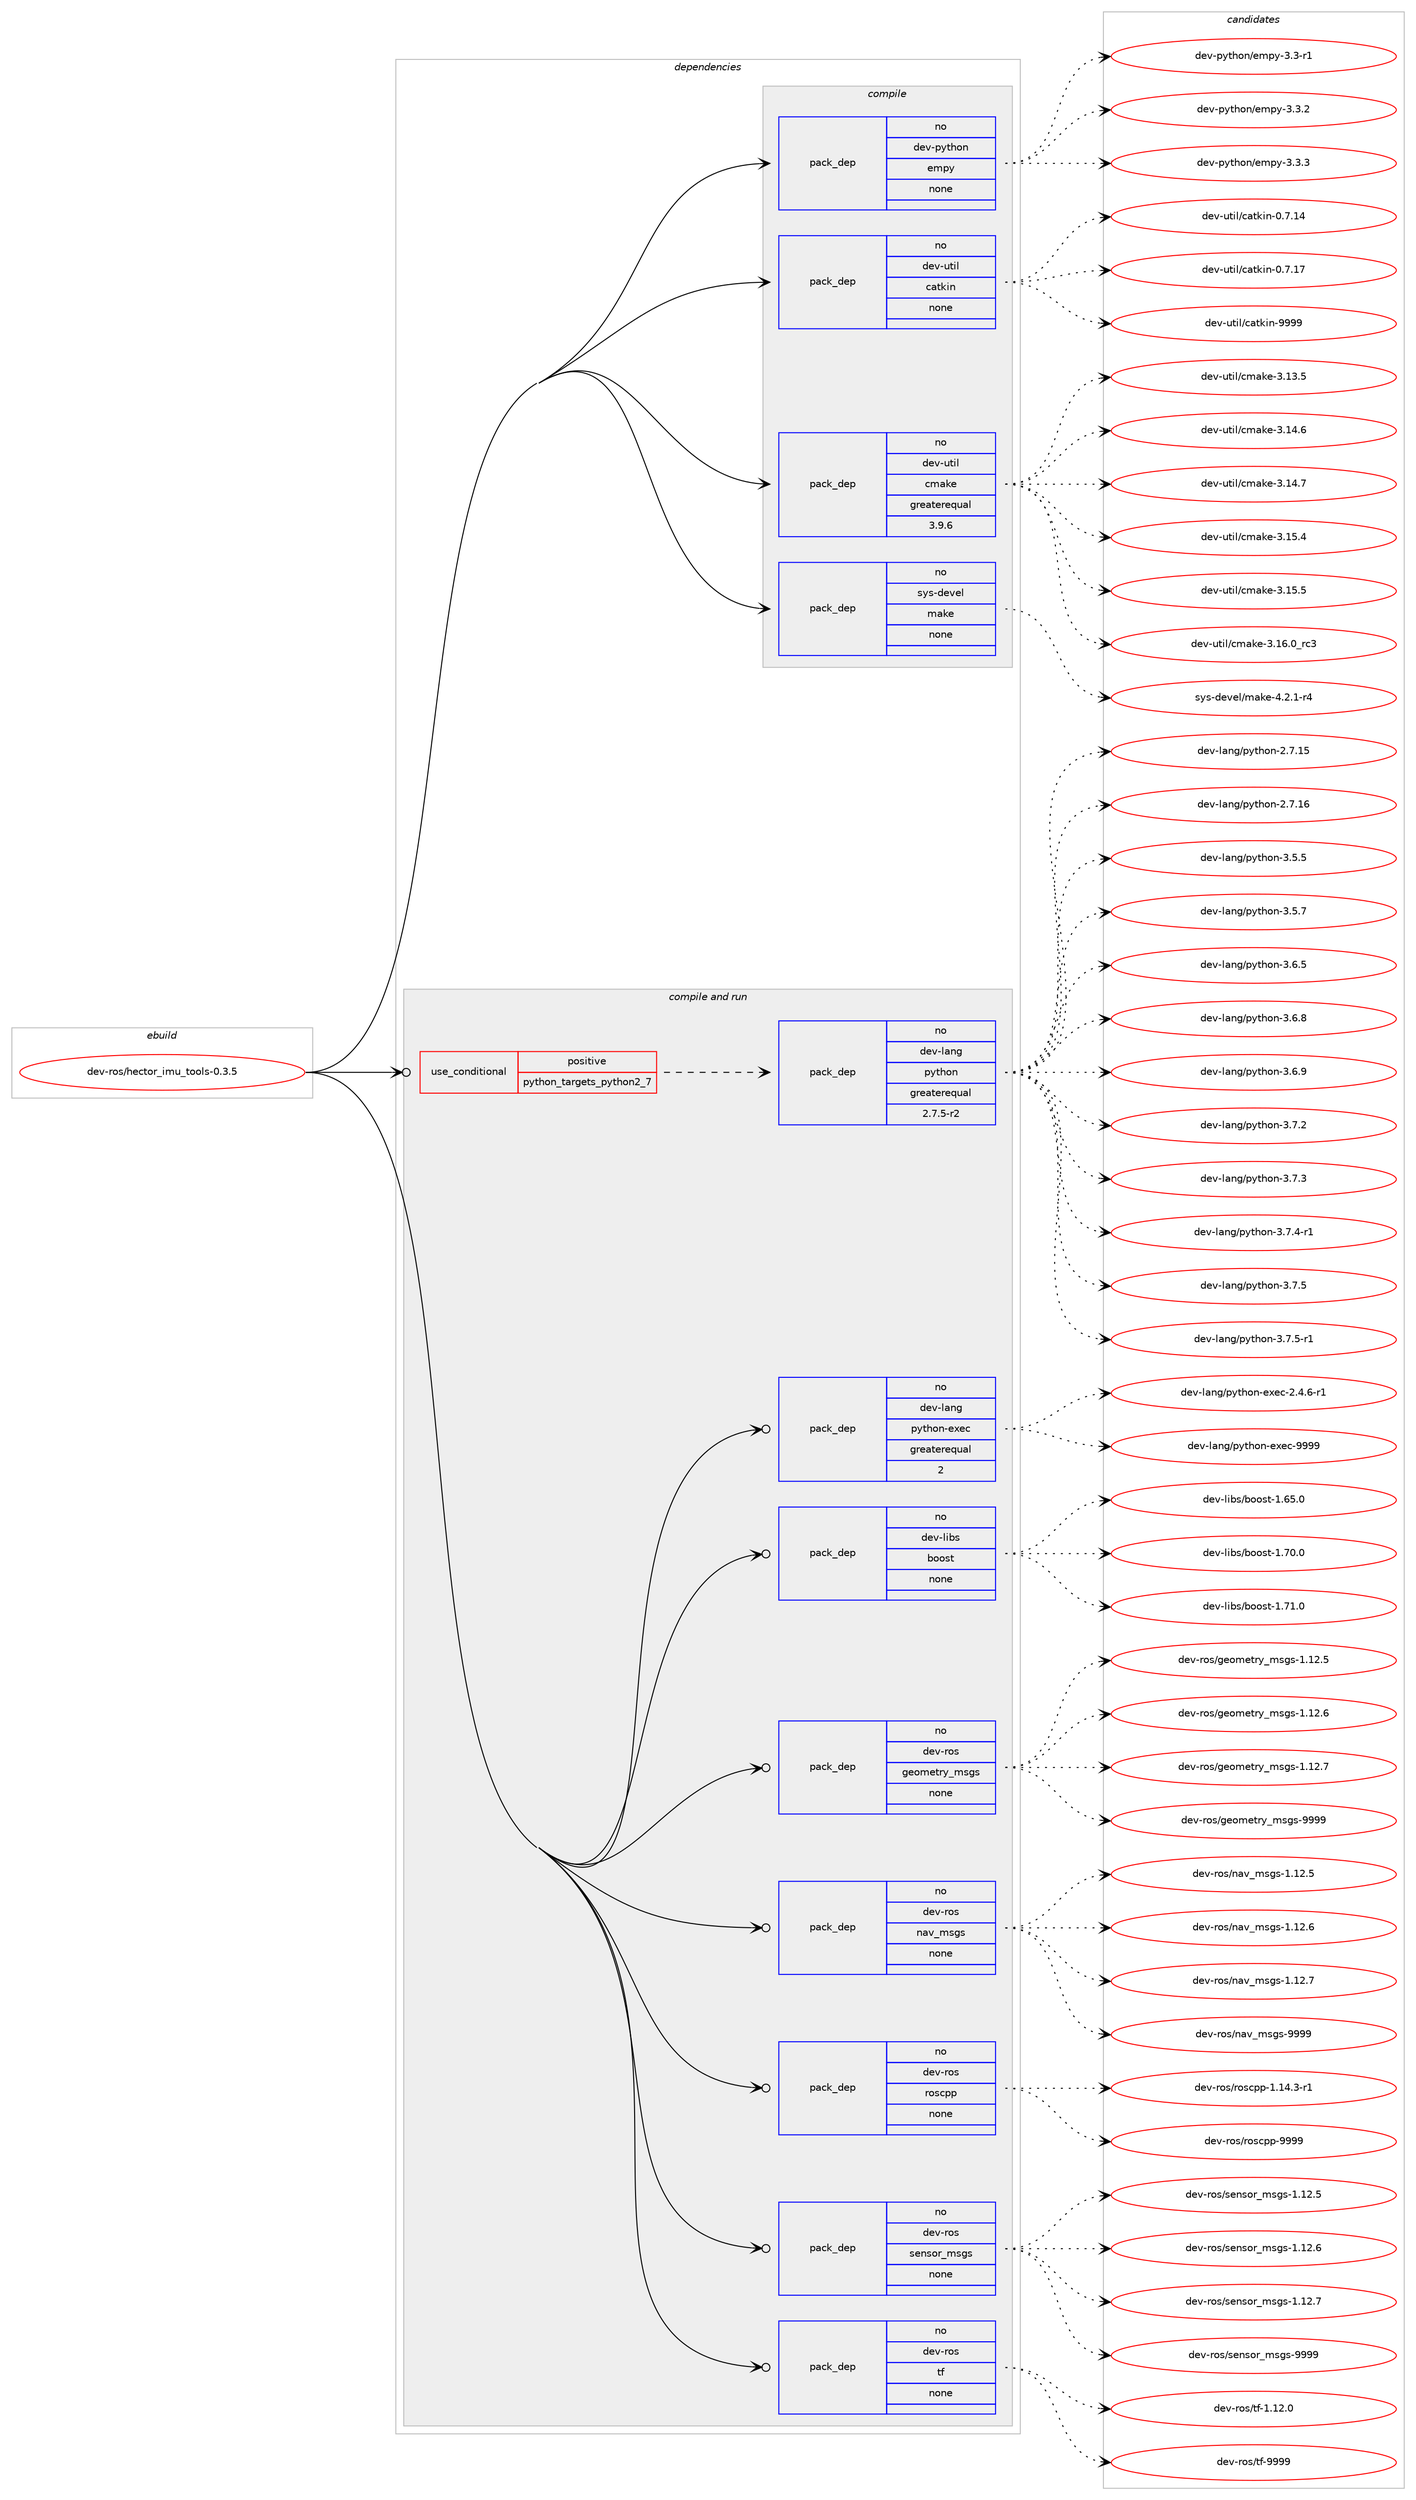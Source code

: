 digraph prolog {

# *************
# Graph options
# *************

newrank=true;
concentrate=true;
compound=true;
graph [rankdir=LR,fontname=Helvetica,fontsize=10,ranksep=1.5];#, ranksep=2.5, nodesep=0.2];
edge  [arrowhead=vee];
node  [fontname=Helvetica,fontsize=10];

# **********
# The ebuild
# **********

subgraph cluster_leftcol {
color=gray;
rank=same;
label=<<i>ebuild</i>>;
id [label="dev-ros/hector_imu_tools-0.3.5", color=red, width=4, href="../dev-ros/hector_imu_tools-0.3.5.svg"];
}

# ****************
# The dependencies
# ****************

subgraph cluster_midcol {
color=gray;
label=<<i>dependencies</i>>;
subgraph cluster_compile {
fillcolor="#eeeeee";
style=filled;
label=<<i>compile</i>>;
subgraph pack488237 {
dependency653594 [label=<<TABLE BORDER="0" CELLBORDER="1" CELLSPACING="0" CELLPADDING="4" WIDTH="220"><TR><TD ROWSPAN="6" CELLPADDING="30">pack_dep</TD></TR><TR><TD WIDTH="110">no</TD></TR><TR><TD>dev-python</TD></TR><TR><TD>empy</TD></TR><TR><TD>none</TD></TR><TR><TD></TD></TR></TABLE>>, shape=none, color=blue];
}
id:e -> dependency653594:w [weight=20,style="solid",arrowhead="vee"];
subgraph pack488238 {
dependency653595 [label=<<TABLE BORDER="0" CELLBORDER="1" CELLSPACING="0" CELLPADDING="4" WIDTH="220"><TR><TD ROWSPAN="6" CELLPADDING="30">pack_dep</TD></TR><TR><TD WIDTH="110">no</TD></TR><TR><TD>dev-util</TD></TR><TR><TD>catkin</TD></TR><TR><TD>none</TD></TR><TR><TD></TD></TR></TABLE>>, shape=none, color=blue];
}
id:e -> dependency653595:w [weight=20,style="solid",arrowhead="vee"];
subgraph pack488239 {
dependency653596 [label=<<TABLE BORDER="0" CELLBORDER="1" CELLSPACING="0" CELLPADDING="4" WIDTH="220"><TR><TD ROWSPAN="6" CELLPADDING="30">pack_dep</TD></TR><TR><TD WIDTH="110">no</TD></TR><TR><TD>dev-util</TD></TR><TR><TD>cmake</TD></TR><TR><TD>greaterequal</TD></TR><TR><TD>3.9.6</TD></TR></TABLE>>, shape=none, color=blue];
}
id:e -> dependency653596:w [weight=20,style="solid",arrowhead="vee"];
subgraph pack488240 {
dependency653597 [label=<<TABLE BORDER="0" CELLBORDER="1" CELLSPACING="0" CELLPADDING="4" WIDTH="220"><TR><TD ROWSPAN="6" CELLPADDING="30">pack_dep</TD></TR><TR><TD WIDTH="110">no</TD></TR><TR><TD>sys-devel</TD></TR><TR><TD>make</TD></TR><TR><TD>none</TD></TR><TR><TD></TD></TR></TABLE>>, shape=none, color=blue];
}
id:e -> dependency653597:w [weight=20,style="solid",arrowhead="vee"];
}
subgraph cluster_compileandrun {
fillcolor="#eeeeee";
style=filled;
label=<<i>compile and run</i>>;
subgraph cond153451 {
dependency653598 [label=<<TABLE BORDER="0" CELLBORDER="1" CELLSPACING="0" CELLPADDING="4"><TR><TD ROWSPAN="3" CELLPADDING="10">use_conditional</TD></TR><TR><TD>positive</TD></TR><TR><TD>python_targets_python2_7</TD></TR></TABLE>>, shape=none, color=red];
subgraph pack488241 {
dependency653599 [label=<<TABLE BORDER="0" CELLBORDER="1" CELLSPACING="0" CELLPADDING="4" WIDTH="220"><TR><TD ROWSPAN="6" CELLPADDING="30">pack_dep</TD></TR><TR><TD WIDTH="110">no</TD></TR><TR><TD>dev-lang</TD></TR><TR><TD>python</TD></TR><TR><TD>greaterequal</TD></TR><TR><TD>2.7.5-r2</TD></TR></TABLE>>, shape=none, color=blue];
}
dependency653598:e -> dependency653599:w [weight=20,style="dashed",arrowhead="vee"];
}
id:e -> dependency653598:w [weight=20,style="solid",arrowhead="odotvee"];
subgraph pack488242 {
dependency653600 [label=<<TABLE BORDER="0" CELLBORDER="1" CELLSPACING="0" CELLPADDING="4" WIDTH="220"><TR><TD ROWSPAN="6" CELLPADDING="30">pack_dep</TD></TR><TR><TD WIDTH="110">no</TD></TR><TR><TD>dev-lang</TD></TR><TR><TD>python-exec</TD></TR><TR><TD>greaterequal</TD></TR><TR><TD>2</TD></TR></TABLE>>, shape=none, color=blue];
}
id:e -> dependency653600:w [weight=20,style="solid",arrowhead="odotvee"];
subgraph pack488243 {
dependency653601 [label=<<TABLE BORDER="0" CELLBORDER="1" CELLSPACING="0" CELLPADDING="4" WIDTH="220"><TR><TD ROWSPAN="6" CELLPADDING="30">pack_dep</TD></TR><TR><TD WIDTH="110">no</TD></TR><TR><TD>dev-libs</TD></TR><TR><TD>boost</TD></TR><TR><TD>none</TD></TR><TR><TD></TD></TR></TABLE>>, shape=none, color=blue];
}
id:e -> dependency653601:w [weight=20,style="solid",arrowhead="odotvee"];
subgraph pack488244 {
dependency653602 [label=<<TABLE BORDER="0" CELLBORDER="1" CELLSPACING="0" CELLPADDING="4" WIDTH="220"><TR><TD ROWSPAN="6" CELLPADDING="30">pack_dep</TD></TR><TR><TD WIDTH="110">no</TD></TR><TR><TD>dev-ros</TD></TR><TR><TD>geometry_msgs</TD></TR><TR><TD>none</TD></TR><TR><TD></TD></TR></TABLE>>, shape=none, color=blue];
}
id:e -> dependency653602:w [weight=20,style="solid",arrowhead="odotvee"];
subgraph pack488245 {
dependency653603 [label=<<TABLE BORDER="0" CELLBORDER="1" CELLSPACING="0" CELLPADDING="4" WIDTH="220"><TR><TD ROWSPAN="6" CELLPADDING="30">pack_dep</TD></TR><TR><TD WIDTH="110">no</TD></TR><TR><TD>dev-ros</TD></TR><TR><TD>nav_msgs</TD></TR><TR><TD>none</TD></TR><TR><TD></TD></TR></TABLE>>, shape=none, color=blue];
}
id:e -> dependency653603:w [weight=20,style="solid",arrowhead="odotvee"];
subgraph pack488246 {
dependency653604 [label=<<TABLE BORDER="0" CELLBORDER="1" CELLSPACING="0" CELLPADDING="4" WIDTH="220"><TR><TD ROWSPAN="6" CELLPADDING="30">pack_dep</TD></TR><TR><TD WIDTH="110">no</TD></TR><TR><TD>dev-ros</TD></TR><TR><TD>roscpp</TD></TR><TR><TD>none</TD></TR><TR><TD></TD></TR></TABLE>>, shape=none, color=blue];
}
id:e -> dependency653604:w [weight=20,style="solid",arrowhead="odotvee"];
subgraph pack488247 {
dependency653605 [label=<<TABLE BORDER="0" CELLBORDER="1" CELLSPACING="0" CELLPADDING="4" WIDTH="220"><TR><TD ROWSPAN="6" CELLPADDING="30">pack_dep</TD></TR><TR><TD WIDTH="110">no</TD></TR><TR><TD>dev-ros</TD></TR><TR><TD>sensor_msgs</TD></TR><TR><TD>none</TD></TR><TR><TD></TD></TR></TABLE>>, shape=none, color=blue];
}
id:e -> dependency653605:w [weight=20,style="solid",arrowhead="odotvee"];
subgraph pack488248 {
dependency653606 [label=<<TABLE BORDER="0" CELLBORDER="1" CELLSPACING="0" CELLPADDING="4" WIDTH="220"><TR><TD ROWSPAN="6" CELLPADDING="30">pack_dep</TD></TR><TR><TD WIDTH="110">no</TD></TR><TR><TD>dev-ros</TD></TR><TR><TD>tf</TD></TR><TR><TD>none</TD></TR><TR><TD></TD></TR></TABLE>>, shape=none, color=blue];
}
id:e -> dependency653606:w [weight=20,style="solid",arrowhead="odotvee"];
}
subgraph cluster_run {
fillcolor="#eeeeee";
style=filled;
label=<<i>run</i>>;
}
}

# **************
# The candidates
# **************

subgraph cluster_choices {
rank=same;
color=gray;
label=<<i>candidates</i>>;

subgraph choice488237 {
color=black;
nodesep=1;
choice1001011184511212111610411111047101109112121455146514511449 [label="dev-python/empy-3.3-r1", color=red, width=4,href="../dev-python/empy-3.3-r1.svg"];
choice1001011184511212111610411111047101109112121455146514650 [label="dev-python/empy-3.3.2", color=red, width=4,href="../dev-python/empy-3.3.2.svg"];
choice1001011184511212111610411111047101109112121455146514651 [label="dev-python/empy-3.3.3", color=red, width=4,href="../dev-python/empy-3.3.3.svg"];
dependency653594:e -> choice1001011184511212111610411111047101109112121455146514511449:w [style=dotted,weight="100"];
dependency653594:e -> choice1001011184511212111610411111047101109112121455146514650:w [style=dotted,weight="100"];
dependency653594:e -> choice1001011184511212111610411111047101109112121455146514651:w [style=dotted,weight="100"];
}
subgraph choice488238 {
color=black;
nodesep=1;
choice1001011184511711610510847999711610710511045484655464952 [label="dev-util/catkin-0.7.14", color=red, width=4,href="../dev-util/catkin-0.7.14.svg"];
choice1001011184511711610510847999711610710511045484655464955 [label="dev-util/catkin-0.7.17", color=red, width=4,href="../dev-util/catkin-0.7.17.svg"];
choice100101118451171161051084799971161071051104557575757 [label="dev-util/catkin-9999", color=red, width=4,href="../dev-util/catkin-9999.svg"];
dependency653595:e -> choice1001011184511711610510847999711610710511045484655464952:w [style=dotted,weight="100"];
dependency653595:e -> choice1001011184511711610510847999711610710511045484655464955:w [style=dotted,weight="100"];
dependency653595:e -> choice100101118451171161051084799971161071051104557575757:w [style=dotted,weight="100"];
}
subgraph choice488239 {
color=black;
nodesep=1;
choice1001011184511711610510847991099710710145514649514653 [label="dev-util/cmake-3.13.5", color=red, width=4,href="../dev-util/cmake-3.13.5.svg"];
choice1001011184511711610510847991099710710145514649524654 [label="dev-util/cmake-3.14.6", color=red, width=4,href="../dev-util/cmake-3.14.6.svg"];
choice1001011184511711610510847991099710710145514649524655 [label="dev-util/cmake-3.14.7", color=red, width=4,href="../dev-util/cmake-3.14.7.svg"];
choice1001011184511711610510847991099710710145514649534652 [label="dev-util/cmake-3.15.4", color=red, width=4,href="../dev-util/cmake-3.15.4.svg"];
choice1001011184511711610510847991099710710145514649534653 [label="dev-util/cmake-3.15.5", color=red, width=4,href="../dev-util/cmake-3.15.5.svg"];
choice1001011184511711610510847991099710710145514649544648951149951 [label="dev-util/cmake-3.16.0_rc3", color=red, width=4,href="../dev-util/cmake-3.16.0_rc3.svg"];
dependency653596:e -> choice1001011184511711610510847991099710710145514649514653:w [style=dotted,weight="100"];
dependency653596:e -> choice1001011184511711610510847991099710710145514649524654:w [style=dotted,weight="100"];
dependency653596:e -> choice1001011184511711610510847991099710710145514649524655:w [style=dotted,weight="100"];
dependency653596:e -> choice1001011184511711610510847991099710710145514649534652:w [style=dotted,weight="100"];
dependency653596:e -> choice1001011184511711610510847991099710710145514649534653:w [style=dotted,weight="100"];
dependency653596:e -> choice1001011184511711610510847991099710710145514649544648951149951:w [style=dotted,weight="100"];
}
subgraph choice488240 {
color=black;
nodesep=1;
choice1151211154510010111810110847109971071014552465046494511452 [label="sys-devel/make-4.2.1-r4", color=red, width=4,href="../sys-devel/make-4.2.1-r4.svg"];
dependency653597:e -> choice1151211154510010111810110847109971071014552465046494511452:w [style=dotted,weight="100"];
}
subgraph choice488241 {
color=black;
nodesep=1;
choice10010111845108971101034711212111610411111045504655464953 [label="dev-lang/python-2.7.15", color=red, width=4,href="../dev-lang/python-2.7.15.svg"];
choice10010111845108971101034711212111610411111045504655464954 [label="dev-lang/python-2.7.16", color=red, width=4,href="../dev-lang/python-2.7.16.svg"];
choice100101118451089711010347112121116104111110455146534653 [label="dev-lang/python-3.5.5", color=red, width=4,href="../dev-lang/python-3.5.5.svg"];
choice100101118451089711010347112121116104111110455146534655 [label="dev-lang/python-3.5.7", color=red, width=4,href="../dev-lang/python-3.5.7.svg"];
choice100101118451089711010347112121116104111110455146544653 [label="dev-lang/python-3.6.5", color=red, width=4,href="../dev-lang/python-3.6.5.svg"];
choice100101118451089711010347112121116104111110455146544656 [label="dev-lang/python-3.6.8", color=red, width=4,href="../dev-lang/python-3.6.8.svg"];
choice100101118451089711010347112121116104111110455146544657 [label="dev-lang/python-3.6.9", color=red, width=4,href="../dev-lang/python-3.6.9.svg"];
choice100101118451089711010347112121116104111110455146554650 [label="dev-lang/python-3.7.2", color=red, width=4,href="../dev-lang/python-3.7.2.svg"];
choice100101118451089711010347112121116104111110455146554651 [label="dev-lang/python-3.7.3", color=red, width=4,href="../dev-lang/python-3.7.3.svg"];
choice1001011184510897110103471121211161041111104551465546524511449 [label="dev-lang/python-3.7.4-r1", color=red, width=4,href="../dev-lang/python-3.7.4-r1.svg"];
choice100101118451089711010347112121116104111110455146554653 [label="dev-lang/python-3.7.5", color=red, width=4,href="../dev-lang/python-3.7.5.svg"];
choice1001011184510897110103471121211161041111104551465546534511449 [label="dev-lang/python-3.7.5-r1", color=red, width=4,href="../dev-lang/python-3.7.5-r1.svg"];
dependency653599:e -> choice10010111845108971101034711212111610411111045504655464953:w [style=dotted,weight="100"];
dependency653599:e -> choice10010111845108971101034711212111610411111045504655464954:w [style=dotted,weight="100"];
dependency653599:e -> choice100101118451089711010347112121116104111110455146534653:w [style=dotted,weight="100"];
dependency653599:e -> choice100101118451089711010347112121116104111110455146534655:w [style=dotted,weight="100"];
dependency653599:e -> choice100101118451089711010347112121116104111110455146544653:w [style=dotted,weight="100"];
dependency653599:e -> choice100101118451089711010347112121116104111110455146544656:w [style=dotted,weight="100"];
dependency653599:e -> choice100101118451089711010347112121116104111110455146544657:w [style=dotted,weight="100"];
dependency653599:e -> choice100101118451089711010347112121116104111110455146554650:w [style=dotted,weight="100"];
dependency653599:e -> choice100101118451089711010347112121116104111110455146554651:w [style=dotted,weight="100"];
dependency653599:e -> choice1001011184510897110103471121211161041111104551465546524511449:w [style=dotted,weight="100"];
dependency653599:e -> choice100101118451089711010347112121116104111110455146554653:w [style=dotted,weight="100"];
dependency653599:e -> choice1001011184510897110103471121211161041111104551465546534511449:w [style=dotted,weight="100"];
}
subgraph choice488242 {
color=black;
nodesep=1;
choice10010111845108971101034711212111610411111045101120101994550465246544511449 [label="dev-lang/python-exec-2.4.6-r1", color=red, width=4,href="../dev-lang/python-exec-2.4.6-r1.svg"];
choice10010111845108971101034711212111610411111045101120101994557575757 [label="dev-lang/python-exec-9999", color=red, width=4,href="../dev-lang/python-exec-9999.svg"];
dependency653600:e -> choice10010111845108971101034711212111610411111045101120101994550465246544511449:w [style=dotted,weight="100"];
dependency653600:e -> choice10010111845108971101034711212111610411111045101120101994557575757:w [style=dotted,weight="100"];
}
subgraph choice488243 {
color=black;
nodesep=1;
choice1001011184510810598115479811111111511645494654534648 [label="dev-libs/boost-1.65.0", color=red, width=4,href="../dev-libs/boost-1.65.0.svg"];
choice1001011184510810598115479811111111511645494655484648 [label="dev-libs/boost-1.70.0", color=red, width=4,href="../dev-libs/boost-1.70.0.svg"];
choice1001011184510810598115479811111111511645494655494648 [label="dev-libs/boost-1.71.0", color=red, width=4,href="../dev-libs/boost-1.71.0.svg"];
dependency653601:e -> choice1001011184510810598115479811111111511645494654534648:w [style=dotted,weight="100"];
dependency653601:e -> choice1001011184510810598115479811111111511645494655484648:w [style=dotted,weight="100"];
dependency653601:e -> choice1001011184510810598115479811111111511645494655494648:w [style=dotted,weight="100"];
}
subgraph choice488244 {
color=black;
nodesep=1;
choice10010111845114111115471031011111091011161141219510911510311545494649504653 [label="dev-ros/geometry_msgs-1.12.5", color=red, width=4,href="../dev-ros/geometry_msgs-1.12.5.svg"];
choice10010111845114111115471031011111091011161141219510911510311545494649504654 [label="dev-ros/geometry_msgs-1.12.6", color=red, width=4,href="../dev-ros/geometry_msgs-1.12.6.svg"];
choice10010111845114111115471031011111091011161141219510911510311545494649504655 [label="dev-ros/geometry_msgs-1.12.7", color=red, width=4,href="../dev-ros/geometry_msgs-1.12.7.svg"];
choice1001011184511411111547103101111109101116114121951091151031154557575757 [label="dev-ros/geometry_msgs-9999", color=red, width=4,href="../dev-ros/geometry_msgs-9999.svg"];
dependency653602:e -> choice10010111845114111115471031011111091011161141219510911510311545494649504653:w [style=dotted,weight="100"];
dependency653602:e -> choice10010111845114111115471031011111091011161141219510911510311545494649504654:w [style=dotted,weight="100"];
dependency653602:e -> choice10010111845114111115471031011111091011161141219510911510311545494649504655:w [style=dotted,weight="100"];
dependency653602:e -> choice1001011184511411111547103101111109101116114121951091151031154557575757:w [style=dotted,weight="100"];
}
subgraph choice488245 {
color=black;
nodesep=1;
choice1001011184511411111547110971189510911510311545494649504653 [label="dev-ros/nav_msgs-1.12.5", color=red, width=4,href="../dev-ros/nav_msgs-1.12.5.svg"];
choice1001011184511411111547110971189510911510311545494649504654 [label="dev-ros/nav_msgs-1.12.6", color=red, width=4,href="../dev-ros/nav_msgs-1.12.6.svg"];
choice1001011184511411111547110971189510911510311545494649504655 [label="dev-ros/nav_msgs-1.12.7", color=red, width=4,href="../dev-ros/nav_msgs-1.12.7.svg"];
choice100101118451141111154711097118951091151031154557575757 [label="dev-ros/nav_msgs-9999", color=red, width=4,href="../dev-ros/nav_msgs-9999.svg"];
dependency653603:e -> choice1001011184511411111547110971189510911510311545494649504653:w [style=dotted,weight="100"];
dependency653603:e -> choice1001011184511411111547110971189510911510311545494649504654:w [style=dotted,weight="100"];
dependency653603:e -> choice1001011184511411111547110971189510911510311545494649504655:w [style=dotted,weight="100"];
dependency653603:e -> choice100101118451141111154711097118951091151031154557575757:w [style=dotted,weight="100"];
}
subgraph choice488246 {
color=black;
nodesep=1;
choice100101118451141111154711411111599112112454946495246514511449 [label="dev-ros/roscpp-1.14.3-r1", color=red, width=4,href="../dev-ros/roscpp-1.14.3-r1.svg"];
choice1001011184511411111547114111115991121124557575757 [label="dev-ros/roscpp-9999", color=red, width=4,href="../dev-ros/roscpp-9999.svg"];
dependency653604:e -> choice100101118451141111154711411111599112112454946495246514511449:w [style=dotted,weight="100"];
dependency653604:e -> choice1001011184511411111547114111115991121124557575757:w [style=dotted,weight="100"];
}
subgraph choice488247 {
color=black;
nodesep=1;
choice10010111845114111115471151011101151111149510911510311545494649504653 [label="dev-ros/sensor_msgs-1.12.5", color=red, width=4,href="../dev-ros/sensor_msgs-1.12.5.svg"];
choice10010111845114111115471151011101151111149510911510311545494649504654 [label="dev-ros/sensor_msgs-1.12.6", color=red, width=4,href="../dev-ros/sensor_msgs-1.12.6.svg"];
choice10010111845114111115471151011101151111149510911510311545494649504655 [label="dev-ros/sensor_msgs-1.12.7", color=red, width=4,href="../dev-ros/sensor_msgs-1.12.7.svg"];
choice1001011184511411111547115101110115111114951091151031154557575757 [label="dev-ros/sensor_msgs-9999", color=red, width=4,href="../dev-ros/sensor_msgs-9999.svg"];
dependency653605:e -> choice10010111845114111115471151011101151111149510911510311545494649504653:w [style=dotted,weight="100"];
dependency653605:e -> choice10010111845114111115471151011101151111149510911510311545494649504654:w [style=dotted,weight="100"];
dependency653605:e -> choice10010111845114111115471151011101151111149510911510311545494649504655:w [style=dotted,weight="100"];
dependency653605:e -> choice1001011184511411111547115101110115111114951091151031154557575757:w [style=dotted,weight="100"];
}
subgraph choice488248 {
color=black;
nodesep=1;
choice100101118451141111154711610245494649504648 [label="dev-ros/tf-1.12.0", color=red, width=4,href="../dev-ros/tf-1.12.0.svg"];
choice10010111845114111115471161024557575757 [label="dev-ros/tf-9999", color=red, width=4,href="../dev-ros/tf-9999.svg"];
dependency653606:e -> choice100101118451141111154711610245494649504648:w [style=dotted,weight="100"];
dependency653606:e -> choice10010111845114111115471161024557575757:w [style=dotted,weight="100"];
}
}

}
